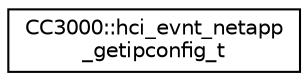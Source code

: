 digraph "Graphical Class Hierarchy"
{
  edge [fontname="Helvetica",fontsize="10",labelfontname="Helvetica",labelfontsize="10"];
  node [fontname="Helvetica",fontsize="10",shape=record];
  rankdir="LR";
  Node1 [label="CC3000::hci_evnt_netapp\l_getipconfig_t",height=0.2,width=0.4,color="black", fillcolor="white", style="filled",URL="$d3/d18/structCC3000_1_1hci__evnt__netapp__getipconfig__t.html"];
}
